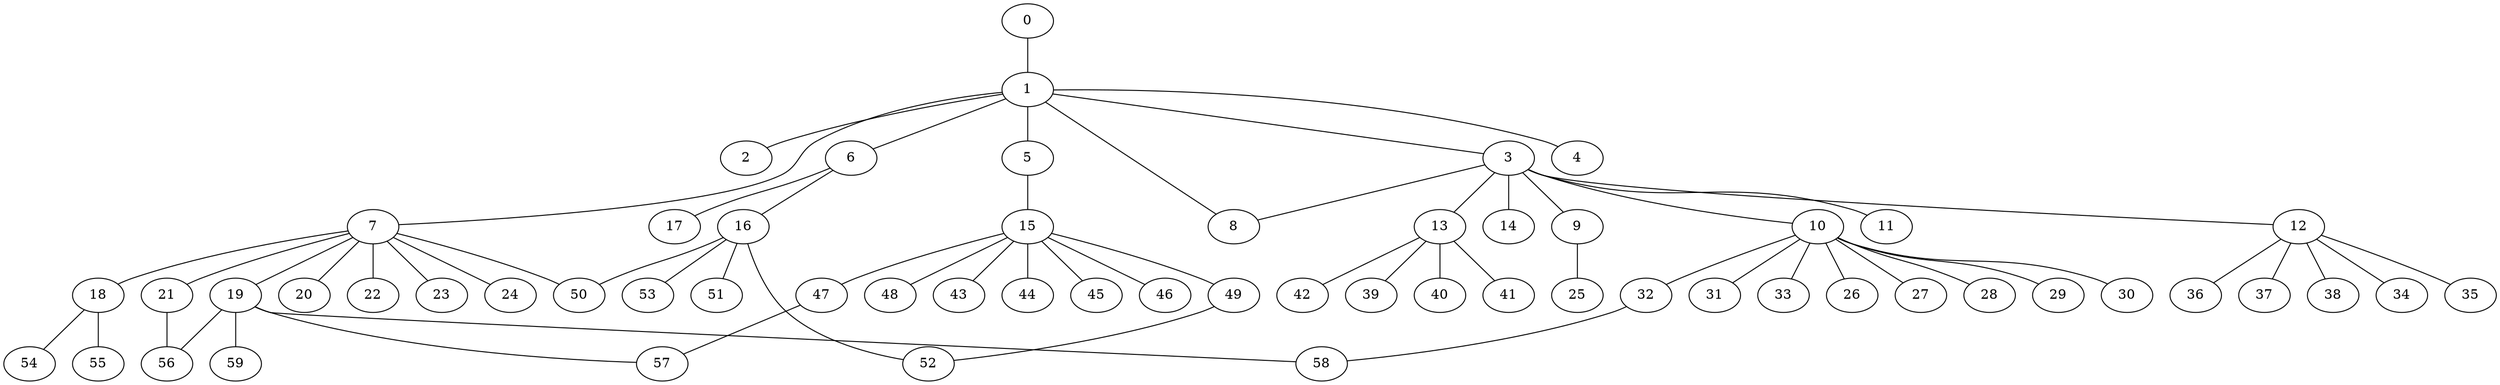
graph graphname {
    0 -- 1
1 -- 2
1 -- 3
1 -- 4
1 -- 5
1 -- 6
1 -- 7
1 -- 8
3 -- 9
3 -- 10
3 -- 11
3 -- 12
3 -- 13
3 -- 14
3 -- 8
5 -- 15
6 -- 16
6 -- 17
7 -- 18
7 -- 19
7 -- 20
7 -- 21
7 -- 22
7 -- 23
7 -- 24
7 -- 50
9 -- 25
10 -- 32
10 -- 33
10 -- 26
10 -- 27
10 -- 28
10 -- 29
10 -- 30
10 -- 31
12 -- 34
12 -- 35
12 -- 36
12 -- 37
12 -- 38
13 -- 40
13 -- 41
13 -- 42
13 -- 39
15 -- 43
15 -- 44
15 -- 45
15 -- 46
15 -- 47
15 -- 48
15 -- 49
16 -- 50
16 -- 51
16 -- 52
16 -- 53
18 -- 55
18 -- 54
19 -- 56
19 -- 57
19 -- 58
19 -- 59
21 -- 56
32 -- 58
47 -- 57
49 -- 52

}
